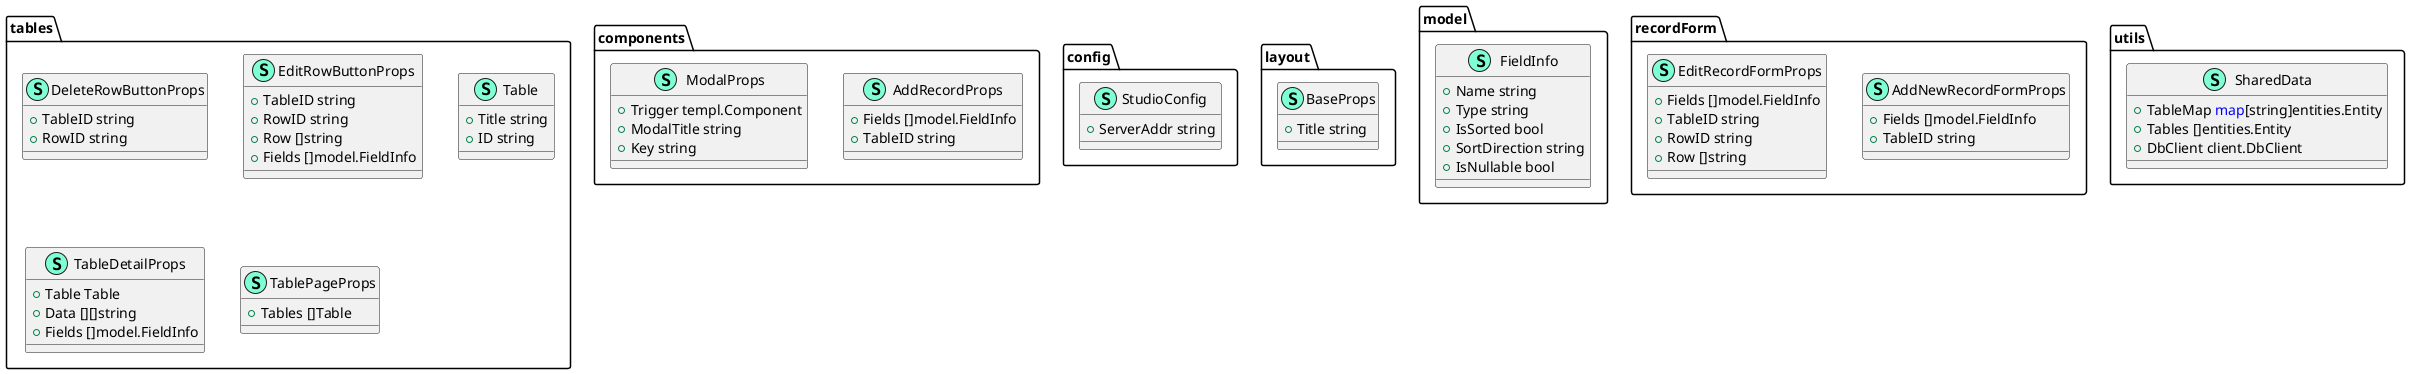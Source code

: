 @startuml
namespace components {
    class AddRecordProps << (S,Aquamarine) >> {
        + Fields []model.FieldInfo
        + TableID string

    }
    class ModalProps << (S,Aquamarine) >> {
        + Trigger templ.Component
        + ModalTitle string
        + Key string

    }
}


namespace config {
    class StudioConfig << (S,Aquamarine) >> {
        + ServerAddr string

    }
}


namespace layout {
    class BaseProps << (S,Aquamarine) >> {
        + Title string

    }
}


namespace model {
    class FieldInfo << (S,Aquamarine) >> {
        + Name string
        + Type string
        + IsSorted bool
        + SortDirection string
        + IsNullable bool

    }
}


namespace recordForm {
    class AddNewRecordFormProps << (S,Aquamarine) >> {
        + Fields []model.FieldInfo
        + TableID string

    }
    class EditRecordFormProps << (S,Aquamarine) >> {
        + Fields []model.FieldInfo
        + TableID string
        + RowID string
        + Row []string

    }
}


namespace tables {
    class DeleteRowButtonProps << (S,Aquamarine) >> {
        + TableID string
        + RowID string

    }
    class EditRowButtonProps << (S,Aquamarine) >> {
        + TableID string
        + RowID string
        + Row []string
        + Fields []model.FieldInfo

    }
    class Table << (S,Aquamarine) >> {
        + Title string
        + ID string

    }
    class TableDetailProps << (S,Aquamarine) >> {
        + Table Table
        + Data [][]string
        + Fields []model.FieldInfo

    }
    class TablePageProps << (S,Aquamarine) >> {
        + Tables []Table

    }
}


namespace utils {
    class SharedData << (S,Aquamarine) >> {
        + TableMap <font color=blue>map</font>[string]entities.Entity
        + Tables []entities.Entity
        + DbClient client.DbClient

    }
}


@enduml
